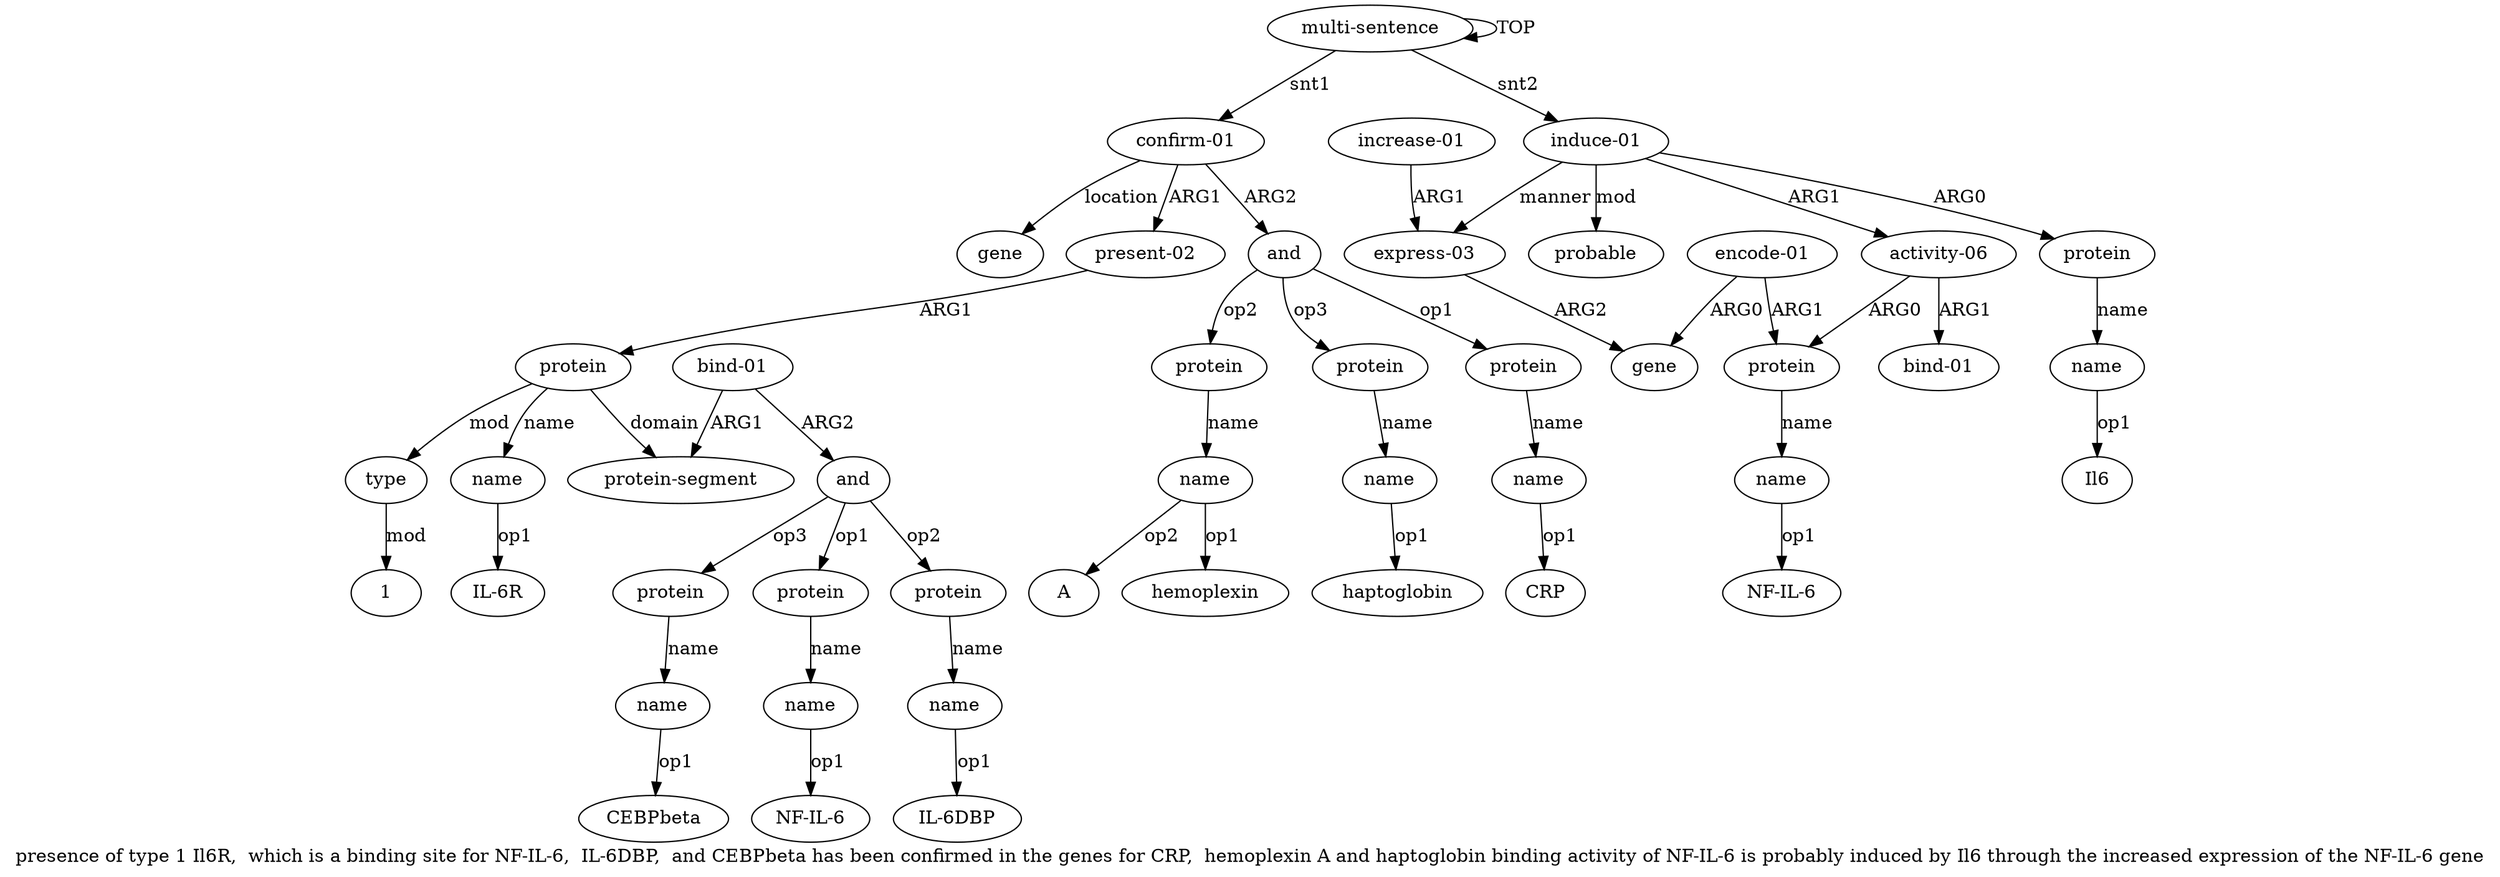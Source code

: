 digraph  {
	graph [label="presence of type 1 Il6R,  which is a binding site for NF-IL-6,  IL-6DBP,  and CEBPbeta has been confirmed in the genes for CRP,  \
hemoplexin A and haptoglobin binding activity of NF-IL-6 is probably induced by Il6 through the increased expression of the NF-IL-6 \
gene"];
	node [label="\N"];
	a20	 [color=black,
		gold_ind=20,
		gold_label=protein,
		label=protein,
		test_ind=20,
		test_label=protein];
	a21	 [color=black,
		gold_ind=21,
		gold_label=name,
		label=name,
		test_ind=21,
		test_label=name];
	a20 -> a21 [key=0,
	color=black,
	gold_label=name,
	label=name,
	test_label=name];
"a21 haptoglobin" [color=black,
	gold_ind=-1,
	gold_label=haptoglobin,
	label=haptoglobin,
	test_ind=-1,
	test_label=haptoglobin];
a21 -> "a21 haptoglobin" [key=0,
color=black,
gold_label=op1,
label=op1,
test_label=op1];
a22 [color=black,
gold_ind=22,
gold_label=gene,
label=gene,
test_ind=22,
test_label=gene];
a23 [color=black,
gold_ind=23,
gold_label="induce-01",
label="induce-01",
test_ind=23,
test_label="induce-01"];
a24 [color=black,
gold_ind=24,
gold_label=protein,
label=protein,
test_ind=24,
test_label=protein];
a23 -> a24 [key=0,
color=black,
gold_label=ARG0,
label=ARG0,
test_label=ARG0];
a26 [color=black,
gold_ind=26,
gold_label="activity-06",
label="activity-06",
test_ind=26,
test_label="activity-06"];
a23 -> a26 [key=0,
color=black,
gold_label=ARG1,
label=ARG1,
test_label=ARG1];
a31 [color=black,
gold_ind=31,
gold_label="express-03",
label="express-03",
test_ind=31,
test_label="express-03"];
a23 -> a31 [key=0,
color=black,
gold_label=manner,
label=manner,
test_label=manner];
a30 [color=black,
gold_ind=30,
gold_label=probable,
label=probable,
test_ind=30,
test_label=probable];
a23 -> a30 [key=0,
color=black,
gold_label=mod,
label=mod,
test_label=mod];
a25 [color=black,
gold_ind=25,
gold_label=name,
label=name,
test_ind=25,
test_label=name];
a24 -> a25 [key=0,
color=black,
gold_label=name,
label=name,
test_label=name];
"a25 Il6" [color=black,
gold_ind=-1,
gold_label=Il6,
label=Il6,
test_ind=-1,
test_label=Il6];
a25 -> "a25 Il6" [key=0,
color=black,
gold_label=op1,
label=op1,
test_label=op1];
a27 [color=black,
gold_ind=27,
gold_label=protein,
label=protein,
test_ind=27,
test_label=protein];
a26 -> a27 [key=0,
color=black,
gold_label=ARG0,
label=ARG0,
test_label=ARG0];
a29 [color=black,
gold_ind=29,
gold_label="bind-01",
label="bind-01",
test_ind=29,
test_label="bind-01"];
a26 -> a29 [key=0,
color=black,
gold_label=ARG1,
label=ARG1,
test_label=ARG1];
a28 [color=black,
gold_ind=28,
gold_label=name,
label=name,
test_ind=28,
test_label=name];
a27 -> a28 [key=0,
color=black,
gold_label=name,
label=name,
test_label=name];
"a28 NF-IL-6" [color=black,
gold_ind=-1,
gold_label="NF-IL-6",
label="NF-IL-6",
test_ind=-1,
test_label="NF-IL-6"];
a28 -> "a28 NF-IL-6" [key=0,
color=black,
gold_label=op1,
label=op1,
test_label=op1];
"a14 CEBPbeta" [color=black,
gold_ind=-1,
gold_label=CEBPbeta,
label=CEBPbeta,
test_ind=-1,
test_label=CEBPbeta];
a32 [color=black,
gold_ind=32,
gold_label=gene,
label=gene,
test_ind=32,
test_label=gene];
a31 -> a32 [key=0,
color=black,
gold_label=ARG2,
label=ARG2,
test_label=ARG2];
"a17 CRP" [color=black,
gold_ind=-1,
gold_label=CRP,
label=CRP,
test_ind=-1,
test_label=CRP];
"a12 IL-6DBP" [color=black,
gold_ind=-1,
gold_label="IL-6DBP",
label="IL-6DBP",
test_ind=-1,
test_label="IL-6DBP"];
a33 [color=black,
gold_ind=33,
gold_label="encode-01",
label="encode-01",
test_ind=33,
test_label="encode-01"];
a33 -> a27 [key=0,
color=black,
gold_label=ARG1,
label=ARG1,
test_label=ARG1];
a33 -> a32 [key=0,
color=black,
gold_label=ARG0,
label=ARG0,
test_label=ARG0];
"a19 A" [color=black,
gold_ind=-1,
gold_label=A,
label=A,
test_ind=-1,
test_label=A];
a34 [color=black,
gold_ind=34,
gold_label="increase-01",
label="increase-01",
test_ind=34,
test_label="increase-01"];
a34 -> a31 [key=0,
color=black,
gold_label=ARG1,
label=ARG1,
test_label=ARG1];
a15 [color=black,
gold_ind=15,
gold_label=and,
label=and,
test_ind=15,
test_label=and];
a15 -> a20 [key=0,
color=black,
gold_label=op3,
label=op3,
test_label=op3];
a16 [color=black,
gold_ind=16,
gold_label=protein,
label=protein,
test_ind=16,
test_label=protein];
a15 -> a16 [key=0,
color=black,
gold_label=op1,
label=op1,
test_label=op1];
a18 [color=black,
gold_ind=18,
gold_label=protein,
label=protein,
test_ind=18,
test_label=protein];
a15 -> a18 [key=0,
color=black,
gold_label=op2,
label=op2,
test_label=op2];
a14 [color=black,
gold_ind=14,
gold_label=name,
label=name,
test_ind=14,
test_label=name];
a14 -> "a14 CEBPbeta" [key=0,
color=black,
gold_label=op1,
label=op1,
test_label=op1];
a17 [color=black,
gold_ind=17,
gold_label=name,
label=name,
test_ind=17,
test_label=name];
a17 -> "a17 CRP" [key=0,
color=black,
gold_label=op1,
label=op1,
test_label=op1];
a16 -> a17 [key=0,
color=black,
gold_label=name,
label=name,
test_label=name];
a11 [color=black,
gold_ind=11,
gold_label=protein,
label=protein,
test_ind=11,
test_label=protein];
a12 [color=black,
gold_ind=12,
gold_label=name,
label=name,
test_ind=12,
test_label=name];
a11 -> a12 [key=0,
color=black,
gold_label=name,
label=name,
test_label=name];
a10 [color=black,
gold_ind=10,
gold_label=name,
label=name,
test_ind=10,
test_label=name];
"a10 NF-IL-6" [color=black,
gold_ind=-1,
gold_label="NF-IL-6",
label="NF-IL-6",
test_ind=-1,
test_label="NF-IL-6"];
a10 -> "a10 NF-IL-6" [key=0,
color=black,
gold_label=op1,
label=op1,
test_label=op1];
a13 [color=black,
gold_ind=13,
gold_label=protein,
label=protein,
test_ind=13,
test_label=protein];
a13 -> a14 [key=0,
color=black,
gold_label=name,
label=name,
test_label=name];
a12 -> "a12 IL-6DBP" [key=0,
color=black,
gold_label=op1,
label=op1,
test_label=op1];
a19 [color=black,
gold_ind=19,
gold_label=name,
label=name,
test_ind=19,
test_label=name];
a19 -> "a19 A" [key=0,
color=black,
gold_label=op2,
label=op2,
test_label=op2];
"a19 hemoplexin" [color=black,
gold_ind=-1,
gold_label=hemoplexin,
label=hemoplexin,
test_ind=-1,
test_label=hemoplexin];
a19 -> "a19 hemoplexin" [key=0,
color=black,
gold_label=op1,
label=op1,
test_label=op1];
a18 -> a19 [key=0,
color=black,
gold_label=name,
label=name,
test_label=name];
a1 [color=black,
gold_ind=1,
gold_label="confirm-01",
label="confirm-01",
test_ind=1,
test_label="confirm-01"];
a1 -> a22 [key=0,
color=black,
gold_label=location,
label=location,
test_label=location];
a1 -> a15 [key=0,
color=black,
gold_label=ARG2,
label=ARG2,
test_label=ARG2];
a2 [color=black,
gold_ind=2,
gold_label="present-02",
label="present-02",
test_ind=2,
test_label="present-02"];
a1 -> a2 [key=0,
color=black,
gold_label=ARG1,
label=ARG1,
test_label=ARG1];
a0 [color=black,
gold_ind=0,
gold_label="multi-sentence",
label="multi-sentence",
test_ind=0,
test_label="multi-sentence"];
a0 -> a23 [key=0,
color=black,
gold_label=snt2,
label=snt2,
test_label=snt2];
a0 -> a1 [key=0,
color=black,
gold_label=snt1,
label=snt1,
test_label=snt1];
a0 -> a0 [key=0,
color=black,
gold_label=TOP,
label=TOP,
test_label=TOP];
a3 [color=black,
gold_ind=3,
gold_label=protein,
label=protein,
test_ind=3,
test_label=protein];
a5 [color=black,
gold_ind=5,
gold_label=type,
label=type,
test_ind=5,
test_label=type];
a3 -> a5 [key=0,
color=black,
gold_label=mod,
label=mod,
test_label=mod];
a4 [color=black,
gold_ind=4,
gold_label=name,
label=name,
test_ind=4,
test_label=name];
a3 -> a4 [key=0,
color=black,
gold_label=name,
label=name,
test_label=name];
a6 [color=black,
gold_ind=6,
gold_label="protein-segment",
label="protein-segment",
test_ind=6,
test_label="protein-segment"];
a3 -> a6 [key=0,
color=black,
gold_label=domain,
label=domain,
test_label=domain];
a2 -> a3 [key=0,
color=black,
gold_label=ARG1,
label=ARG1,
test_label=ARG1];
"a5 1" [color=black,
gold_ind=-1,
gold_label=1,
label=1,
test_ind=-1,
test_label=1];
a5 -> "a5 1" [key=0,
color=black,
gold_label=mod,
label=mod,
test_label=mod];
"a4 IL-6R" [color=black,
gold_ind=-1,
gold_label="IL-6R",
label="IL-6R",
test_ind=-1,
test_label="IL-6R"];
a4 -> "a4 IL-6R" [key=0,
color=black,
gold_label=op1,
label=op1,
test_label=op1];
a7 [color=black,
gold_ind=7,
gold_label="bind-01",
label="bind-01",
test_ind=7,
test_label="bind-01"];
a7 -> a6 [key=0,
color=black,
gold_label=ARG1,
label=ARG1,
test_label=ARG1];
a8 [color=black,
gold_ind=8,
gold_label=and,
label=and,
test_ind=8,
test_label=and];
a7 -> a8 [key=0,
color=black,
gold_label=ARG2,
label=ARG2,
test_label=ARG2];
a9 [color=black,
gold_ind=9,
gold_label=protein,
label=protein,
test_ind=9,
test_label=protein];
a9 -> a10 [key=0,
color=black,
gold_label=name,
label=name,
test_label=name];
a8 -> a11 [key=0,
color=black,
gold_label=op2,
label=op2,
test_label=op2];
a8 -> a13 [key=0,
color=black,
gold_label=op3,
label=op3,
test_label=op3];
a8 -> a9 [key=0,
color=black,
gold_label=op1,
label=op1,
test_label=op1];
}
